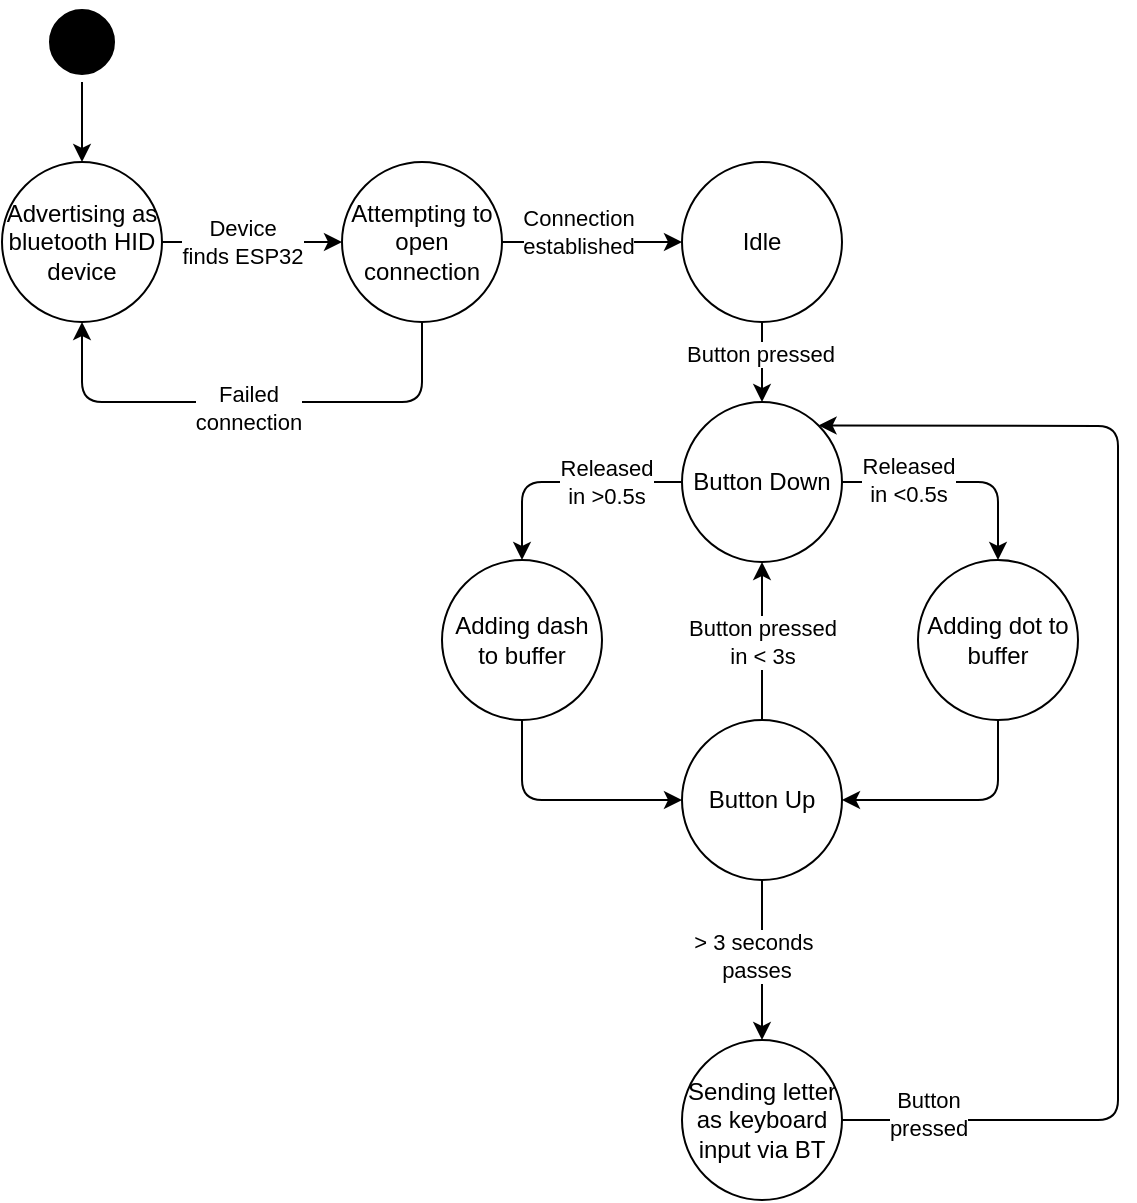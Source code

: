 <mxfile>
    <diagram id="aFxbjf6UQxBl3DILvW46" name="Page-1">
        <mxGraphModel dx="875" dy="779" grid="1" gridSize="10" guides="1" tooltips="1" connect="1" arrows="1" fold="1" page="1" pageScale="1" pageWidth="850" pageHeight="1100" math="0" shadow="0">
            <root>
                <mxCell id="0"/>
                <mxCell id="1" parent="0"/>
                <mxCell id="84" style="edgeStyle=none;html=1;exitX=1;exitY=0.5;exitDx=0;exitDy=0;entryX=0.5;entryY=0;entryDx=0;entryDy=0;" edge="1" parent="1" source="35" target="56">
                    <mxGeometry relative="1" as="geometry"/>
                </mxCell>
                <mxCell id="35" value="" style="ellipse;html=1;shape=startState;fillColor=#000000;strokeColor=#000000;rounded=1;shadow=0;comic=0;labelBackgroundColor=none;fontFamily=Verdana;fontSize=12;fontColor=#000000;align=center;direction=south;" vertex="1" parent="1">
                    <mxGeometry x="30" y="640" width="40" height="40" as="geometry"/>
                </mxCell>
                <mxCell id="36" style="edgeStyle=none;html=1;exitX=0.5;exitY=0;exitDx=0;exitDy=0;entryX=0.5;entryY=1;entryDx=0;entryDy=0;" edge="1" source="40" target="45" parent="1">
                    <mxGeometry relative="1" as="geometry"/>
                </mxCell>
                <mxCell id="37" value="Button pressed&lt;div&gt;in &amp;lt; 3s&lt;/div&gt;" style="edgeLabel;html=1;align=center;verticalAlign=middle;resizable=0;points=[];" vertex="1" connectable="0" parent="36">
                    <mxGeometry x="-0.007" relative="1" as="geometry">
                        <mxPoint as="offset"/>
                    </mxGeometry>
                </mxCell>
                <mxCell id="38" style="edgeStyle=none;html=1;exitX=0.5;exitY=1;exitDx=0;exitDy=0;entryX=0.5;entryY=0;entryDx=0;entryDy=0;" edge="1" source="40" target="55" parent="1">
                    <mxGeometry relative="1" as="geometry"/>
                </mxCell>
                <mxCell id="39" value="&amp;gt; 3 seconds&amp;nbsp;&lt;div&gt;passes&lt;/div&gt;" style="edgeLabel;html=1;align=center;verticalAlign=middle;resizable=0;points=[];" vertex="1" connectable="0" parent="38">
                    <mxGeometry x="-0.057" y="-3" relative="1" as="geometry">
                        <mxPoint as="offset"/>
                    </mxGeometry>
                </mxCell>
                <mxCell id="40" value="Button Up" style="ellipse;whiteSpace=wrap;html=1;" vertex="1" parent="1">
                    <mxGeometry x="350" y="999" width="80" height="80" as="geometry"/>
                </mxCell>
                <mxCell id="41" style="edgeStyle=none;html=1;exitX=1;exitY=0.5;exitDx=0;exitDy=0;entryX=0.5;entryY=0;entryDx=0;entryDy=0;" edge="1" source="45" target="50" parent="1">
                    <mxGeometry relative="1" as="geometry">
                        <mxPoint x="520" y="880.143" as="targetPoint"/>
                        <Array as="points">
                            <mxPoint x="508" y="880"/>
                        </Array>
                    </mxGeometry>
                </mxCell>
                <mxCell id="42" value="Released &lt;br&gt;in &amp;lt;0.5s" style="edgeLabel;html=1;align=center;verticalAlign=middle;resizable=0;points=[];" vertex="1" connectable="0" parent="41">
                    <mxGeometry x="-0.445" y="1" relative="1" as="geometry">
                        <mxPoint as="offset"/>
                    </mxGeometry>
                </mxCell>
                <mxCell id="43" style="edgeStyle=none;html=1;exitX=0;exitY=0.5;exitDx=0;exitDy=0;entryX=0.5;entryY=0;entryDx=0;entryDy=0;" edge="1" source="45" target="52" parent="1">
                    <mxGeometry relative="1" as="geometry">
                        <Array as="points">
                            <mxPoint x="270" y="880"/>
                        </Array>
                    </mxGeometry>
                </mxCell>
                <mxCell id="44" value="Released&lt;div&gt;in &amp;gt;0.5s&lt;/div&gt;" style="edgeLabel;html=1;align=center;verticalAlign=middle;resizable=0;points=[];" vertex="1" connectable="0" parent="43">
                    <mxGeometry x="-0.211" y="-1" relative="1" as="geometry">
                        <mxPoint x="9" y="1" as="offset"/>
                    </mxGeometry>
                </mxCell>
                <mxCell id="45" value="Button Down" style="ellipse;whiteSpace=wrap;html=1;" vertex="1" parent="1">
                    <mxGeometry x="350" y="840" width="80" height="80" as="geometry"/>
                </mxCell>
                <mxCell id="46" style="edgeStyle=none;html=1;exitX=0.5;exitY=1;exitDx=0;exitDy=0;entryX=0.5;entryY=0;entryDx=0;entryDy=0;" edge="1" source="48" target="45" parent="1">
                    <mxGeometry relative="1" as="geometry"/>
                </mxCell>
                <mxCell id="47" value="Button pressed" style="edgeLabel;html=1;align=center;verticalAlign=middle;resizable=0;points=[];" vertex="1" connectable="0" parent="46">
                    <mxGeometry x="-0.2" y="-1" relative="1" as="geometry">
                        <mxPoint as="offset"/>
                    </mxGeometry>
                </mxCell>
                <mxCell id="48" value="Idle" style="ellipse;whiteSpace=wrap;html=1;" vertex="1" parent="1">
                    <mxGeometry x="350" y="720" width="80" height="80" as="geometry"/>
                </mxCell>
                <mxCell id="49" style="edgeStyle=none;html=1;exitX=0.5;exitY=1;exitDx=0;exitDy=0;entryX=1;entryY=0.5;entryDx=0;entryDy=0;" edge="1" source="50" target="40" parent="1">
                    <mxGeometry relative="1" as="geometry">
                        <Array as="points">
                            <mxPoint x="508" y="1039"/>
                        </Array>
                    </mxGeometry>
                </mxCell>
                <mxCell id="50" value="Adding dot to buffer" style="ellipse;whiteSpace=wrap;html=1;" vertex="1" parent="1">
                    <mxGeometry x="468" y="919" width="80" height="80" as="geometry"/>
                </mxCell>
                <mxCell id="51" style="edgeStyle=none;html=1;exitX=0.5;exitY=1;exitDx=0;exitDy=0;entryX=0;entryY=0.5;entryDx=0;entryDy=0;" edge="1" source="52" target="40" parent="1">
                    <mxGeometry relative="1" as="geometry">
                        <Array as="points">
                            <mxPoint x="270" y="1039"/>
                        </Array>
                    </mxGeometry>
                </mxCell>
                <mxCell id="52" value="Adding dash to buffer" style="ellipse;whiteSpace=wrap;html=1;" vertex="1" parent="1">
                    <mxGeometry x="230" y="919" width="80" height="80" as="geometry"/>
                </mxCell>
                <mxCell id="53" style="edgeStyle=none;html=1;exitX=1;exitY=0.5;exitDx=0;exitDy=0;entryX=1;entryY=0;entryDx=0;entryDy=0;" edge="1" source="55" target="45" parent="1">
                    <mxGeometry relative="1" as="geometry">
                        <mxPoint x="588" y="1199.241" as="targetPoint"/>
                        <Array as="points">
                            <mxPoint x="568" y="1199"/>
                            <mxPoint x="568" y="852"/>
                        </Array>
                    </mxGeometry>
                </mxCell>
                <mxCell id="54" value="Button&lt;div&gt;pressed&lt;/div&gt;" style="edgeLabel;html=1;align=center;verticalAlign=middle;resizable=0;points=[];" vertex="1" connectable="0" parent="53">
                    <mxGeometry x="-0.866" y="3" relative="1" as="geometry">
                        <mxPoint as="offset"/>
                    </mxGeometry>
                </mxCell>
                <mxCell id="55" value="Sending letter as keyboard input via BT" style="ellipse;whiteSpace=wrap;html=1;" vertex="1" parent="1">
                    <mxGeometry x="350" y="1159" width="80" height="80" as="geometry"/>
                </mxCell>
                <mxCell id="85" style="edgeStyle=none;html=1;exitX=1;exitY=0.5;exitDx=0;exitDy=0;entryX=0;entryY=0.5;entryDx=0;entryDy=0;" edge="1" parent="1" source="56" target="57">
                    <mxGeometry relative="1" as="geometry"/>
                </mxCell>
                <mxCell id="86" value="Device&lt;br&gt;finds ESP32" style="edgeLabel;html=1;align=center;verticalAlign=middle;resizable=0;points=[];" vertex="1" connectable="0" parent="85">
                    <mxGeometry x="-0.289" y="1" relative="1" as="geometry">
                        <mxPoint x="8" y="1" as="offset"/>
                    </mxGeometry>
                </mxCell>
                <mxCell id="56" value="Advertising as bluetooth HID device" style="ellipse;whiteSpace=wrap;html=1;" vertex="1" parent="1">
                    <mxGeometry x="10" y="720" width="80" height="80" as="geometry"/>
                </mxCell>
                <mxCell id="87" style="edgeStyle=none;html=1;exitX=1;exitY=0.5;exitDx=0;exitDy=0;" edge="1" parent="1" source="57" target="48">
                    <mxGeometry relative="1" as="geometry"/>
                </mxCell>
                <mxCell id="89" value="Connection&lt;div&gt;established&lt;/div&gt;" style="edgeLabel;html=1;align=center;verticalAlign=middle;resizable=0;points=[];" vertex="1" connectable="0" parent="87">
                    <mxGeometry x="-0.156" y="5" relative="1" as="geometry">
                        <mxPoint as="offset"/>
                    </mxGeometry>
                </mxCell>
                <mxCell id="90" style="edgeStyle=none;html=1;exitX=0.5;exitY=1;exitDx=0;exitDy=0;entryX=0.5;entryY=1;entryDx=0;entryDy=0;" edge="1" parent="1" source="57" target="56">
                    <mxGeometry relative="1" as="geometry">
                        <Array as="points">
                            <mxPoint x="220" y="840"/>
                            <mxPoint x="50" y="840"/>
                        </Array>
                    </mxGeometry>
                </mxCell>
                <mxCell id="91" value="Failed&lt;div&gt;connection&lt;/div&gt;" style="edgeLabel;html=1;align=center;verticalAlign=middle;resizable=0;points=[];" vertex="1" connectable="0" parent="90">
                    <mxGeometry x="0.016" y="3" relative="1" as="geometry">
                        <mxPoint as="offset"/>
                    </mxGeometry>
                </mxCell>
                <mxCell id="57" value="Attempting to open connection" style="ellipse;whiteSpace=wrap;html=1;" vertex="1" parent="1">
                    <mxGeometry x="180" y="720" width="80" height="80" as="geometry"/>
                </mxCell>
            </root>
        </mxGraphModel>
    </diagram>
</mxfile>